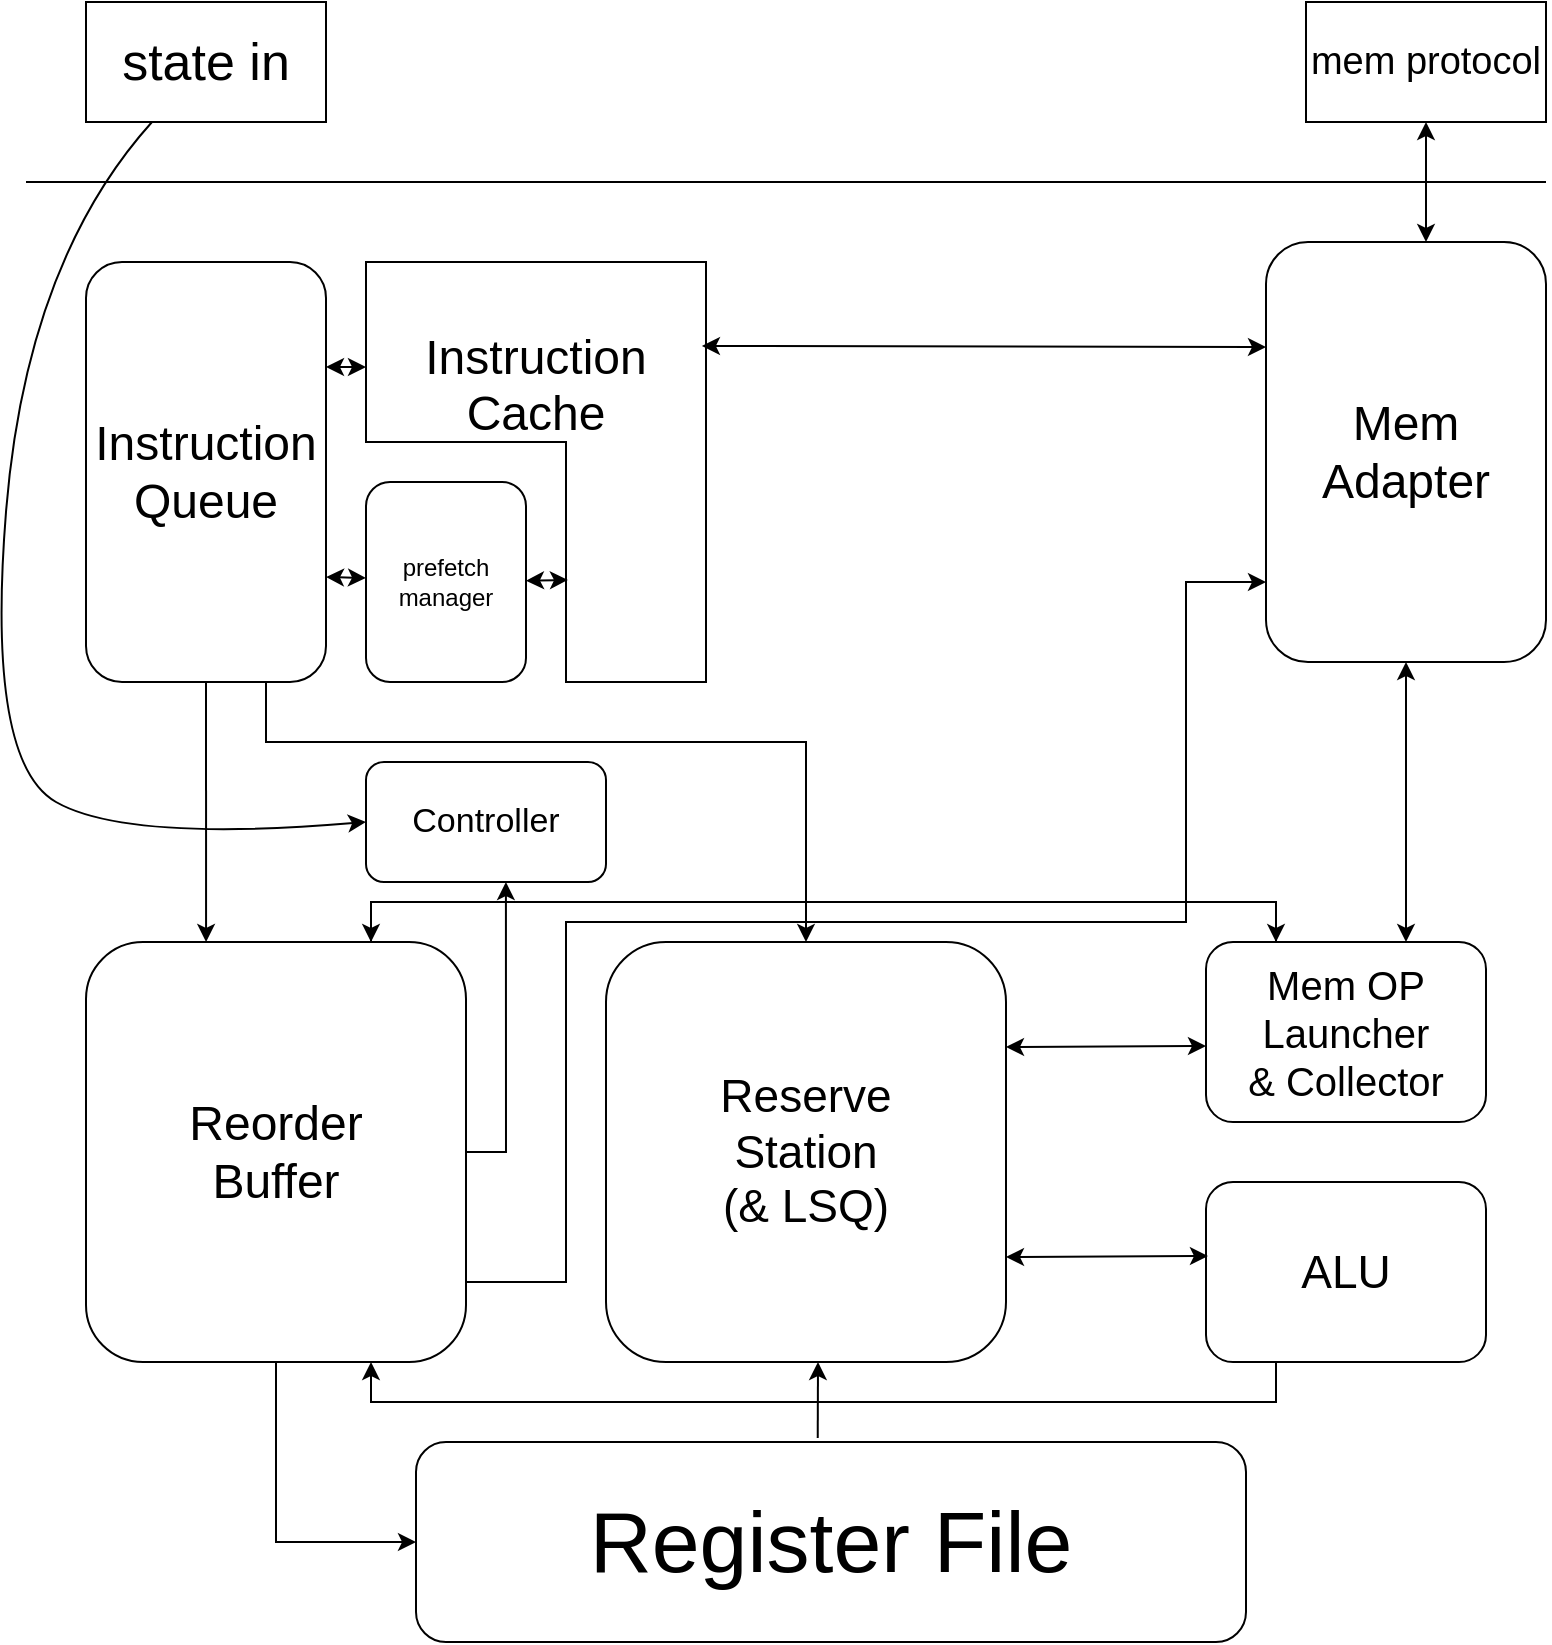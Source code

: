 <mxfile version="24.7.17">
  <diagram name="第 1 页" id="iemj97DH2D_WhGkwpFbf">
    <mxGraphModel dx="1114" dy="835" grid="1" gridSize="10" guides="1" tooltips="1" connect="1" arrows="1" fold="1" page="1" pageScale="1" pageWidth="827" pageHeight="1169" math="0" shadow="0">
      <root>
        <mxCell id="0" />
        <mxCell id="1" parent="0" />
        <mxCell id="u90klc2od0r6vchqG8dV-1" value="&lt;font style=&quot;font-size: 26px;&quot;&gt;state in&lt;/font&gt;" style="rounded=0;whiteSpace=wrap;html=1;" parent="1" vertex="1">
          <mxGeometry x="70" y="70" width="120" height="60" as="geometry" />
        </mxCell>
        <mxCell id="u90klc2od0r6vchqG8dV-2" value="&lt;font style=&quot;font-size: 19px;&quot;&gt;mem protocol&lt;/font&gt;" style="rounded=0;whiteSpace=wrap;html=1;" parent="1" vertex="1">
          <mxGeometry x="680" y="70" width="120" height="60" as="geometry" />
        </mxCell>
        <mxCell id="38PQO6Y5TXRK7xI3_CnA-32" style="edgeStyle=orthogonalEdgeStyle;rounded=0;orthogonalLoop=1;jettySize=auto;html=1;exitX=0.75;exitY=1;exitDx=0;exitDy=0;entryX=0.5;entryY=0;entryDx=0;entryDy=0;" edge="1" parent="1" source="38PQO6Y5TXRK7xI3_CnA-1" target="38PQO6Y5TXRK7xI3_CnA-18">
          <mxGeometry relative="1" as="geometry">
            <Array as="points">
              <mxPoint x="160" y="440" />
              <mxPoint x="430" y="440" />
            </Array>
          </mxGeometry>
        </mxCell>
        <mxCell id="38PQO6Y5TXRK7xI3_CnA-1" value="&lt;font style=&quot;font-size: 24px;&quot;&gt;Instruction&lt;br&gt;Queue&lt;/font&gt;" style="rounded=1;whiteSpace=wrap;html=1;" vertex="1" parent="1">
          <mxGeometry x="70" y="200" width="120" height="210" as="geometry" />
        </mxCell>
        <mxCell id="38PQO6Y5TXRK7xI3_CnA-3" value="" style="endArrow=none;html=1;rounded=0;" edge="1" parent="1">
          <mxGeometry width="50" height="50" relative="1" as="geometry">
            <mxPoint x="40" y="160" as="sourcePoint" />
            <mxPoint x="800" y="160" as="targetPoint" />
          </mxGeometry>
        </mxCell>
        <mxCell id="38PQO6Y5TXRK7xI3_CnA-5" value="&lt;font style=&quot;font-size: 24px;&quot;&gt;Mem&lt;br&gt;Adapter&lt;/font&gt;" style="rounded=1;whiteSpace=wrap;html=1;" vertex="1" parent="1">
          <mxGeometry x="660" y="190" width="140" height="210" as="geometry" />
        </mxCell>
        <mxCell id="38PQO6Y5TXRK7xI3_CnA-6" value="prefetch&lt;div&gt;manager&lt;/div&gt;" style="rounded=1;whiteSpace=wrap;html=1;" vertex="1" parent="1">
          <mxGeometry x="210" y="310" width="80" height="100" as="geometry" />
        </mxCell>
        <mxCell id="38PQO6Y5TXRK7xI3_CnA-7" value="&lt;font style=&quot;font-size: 24px;&quot;&gt;Instruction&lt;br&gt;Cache&lt;br&gt;&lt;br&gt;&lt;br&gt;&lt;br&gt;&lt;/font&gt;" style="shape=corner;whiteSpace=wrap;html=1;direction=south;dx=90;dy=70;" vertex="1" parent="1">
          <mxGeometry x="210" y="200" width="170" height="210" as="geometry" />
        </mxCell>
        <mxCell id="38PQO6Y5TXRK7xI3_CnA-8" value="" style="endArrow=classic;startArrow=classic;html=1;rounded=0;entryX=0;entryY=0.25;entryDx=0;entryDy=0;exitX=0.2;exitY=0.012;exitDx=0;exitDy=0;exitPerimeter=0;" edge="1" parent="1" source="38PQO6Y5TXRK7xI3_CnA-7" target="38PQO6Y5TXRK7xI3_CnA-5">
          <mxGeometry width="50" height="50" relative="1" as="geometry">
            <mxPoint x="380" y="520" as="sourcePoint" />
            <mxPoint x="430" y="470" as="targetPoint" />
          </mxGeometry>
        </mxCell>
        <mxCell id="38PQO6Y5TXRK7xI3_CnA-9" value="" style="endArrow=classic;startArrow=classic;html=1;rounded=0;exitX=1;exitY=0.25;exitDx=0;exitDy=0;entryX=0.25;entryY=1;entryDx=0;entryDy=0;entryPerimeter=0;" edge="1" parent="1" source="38PQO6Y5TXRK7xI3_CnA-1" target="38PQO6Y5TXRK7xI3_CnA-7">
          <mxGeometry width="50" height="50" relative="1" as="geometry">
            <mxPoint x="380" y="520" as="sourcePoint" />
            <mxPoint x="430" y="470" as="targetPoint" />
          </mxGeometry>
        </mxCell>
        <mxCell id="38PQO6Y5TXRK7xI3_CnA-10" value="" style="endArrow=classic;startArrow=classic;html=1;rounded=0;exitX=1;exitY=0.75;exitDx=0;exitDy=0;" edge="1" parent="1" source="38PQO6Y5TXRK7xI3_CnA-1">
          <mxGeometry width="50" height="50" relative="1" as="geometry">
            <mxPoint x="380" y="520" as="sourcePoint" />
            <mxPoint x="210" y="358" as="targetPoint" />
          </mxGeometry>
        </mxCell>
        <mxCell id="38PQO6Y5TXRK7xI3_CnA-11" value="" style="endArrow=classic;startArrow=classic;html=1;rounded=0;" edge="1" parent="1" source="38PQO6Y5TXRK7xI3_CnA-6" target="38PQO6Y5TXRK7xI3_CnA-7">
          <mxGeometry width="50" height="50" relative="1" as="geometry">
            <mxPoint x="280" y="480" as="sourcePoint" />
            <mxPoint x="430" y="470" as="targetPoint" />
          </mxGeometry>
        </mxCell>
        <mxCell id="38PQO6Y5TXRK7xI3_CnA-13" value="" style="endArrow=classic;startArrow=classic;html=1;rounded=0;entryX=0.757;entryY=0.406;entryDx=0;entryDy=0;entryPerimeter=0;" edge="1" parent="1" source="38PQO6Y5TXRK7xI3_CnA-6" target="38PQO6Y5TXRK7xI3_CnA-7">
          <mxGeometry width="50" height="50" relative="1" as="geometry">
            <mxPoint x="290" y="470" as="sourcePoint" />
            <mxPoint x="430" y="470" as="targetPoint" />
          </mxGeometry>
        </mxCell>
        <mxCell id="38PQO6Y5TXRK7xI3_CnA-14" value="" style="endArrow=classic;startArrow=classic;html=1;rounded=0;entryX=0.5;entryY=1;entryDx=0;entryDy=0;" edge="1" parent="1" target="u90klc2od0r6vchqG8dV-2">
          <mxGeometry width="50" height="50" relative="1" as="geometry">
            <mxPoint x="740" y="190" as="sourcePoint" />
            <mxPoint x="430" y="470" as="targetPoint" />
          </mxGeometry>
        </mxCell>
        <mxCell id="38PQO6Y5TXRK7xI3_CnA-15" value="&lt;font style=&quot;font-size: 17px;&quot;&gt;Controller&lt;/font&gt;" style="rounded=1;whiteSpace=wrap;html=1;" vertex="1" parent="1">
          <mxGeometry x="210" y="450" width="120" height="60" as="geometry" />
        </mxCell>
        <mxCell id="38PQO6Y5TXRK7xI3_CnA-16" value="" style="curved=1;endArrow=classic;html=1;rounded=0;entryX=0;entryY=0.5;entryDx=0;entryDy=0;" edge="1" parent="1" source="u90klc2od0r6vchqG8dV-1" target="38PQO6Y5TXRK7xI3_CnA-15">
          <mxGeometry width="50" height="50" relative="1" as="geometry">
            <mxPoint x="380" y="520" as="sourcePoint" />
            <mxPoint x="430" y="470" as="targetPoint" />
            <Array as="points">
              <mxPoint x="40" y="200" />
              <mxPoint x="20" y="450" />
              <mxPoint x="90" y="490" />
            </Array>
          </mxGeometry>
        </mxCell>
        <mxCell id="38PQO6Y5TXRK7xI3_CnA-25" style="edgeStyle=orthogonalEdgeStyle;rounded=0;orthogonalLoop=1;jettySize=auto;html=1;entryX=0;entryY=0.5;entryDx=0;entryDy=0;" edge="1" parent="1" source="38PQO6Y5TXRK7xI3_CnA-17" target="38PQO6Y5TXRK7xI3_CnA-21">
          <mxGeometry relative="1" as="geometry" />
        </mxCell>
        <mxCell id="38PQO6Y5TXRK7xI3_CnA-35" style="edgeStyle=orthogonalEdgeStyle;rounded=0;orthogonalLoop=1;jettySize=auto;html=1;exitX=0.75;exitY=0;exitDx=0;exitDy=0;entryX=0.25;entryY=0;entryDx=0;entryDy=0;" edge="1" parent="1" source="38PQO6Y5TXRK7xI3_CnA-17" target="38PQO6Y5TXRK7xI3_CnA-19">
          <mxGeometry relative="1" as="geometry">
            <Array as="points">
              <mxPoint x="213" y="520" />
              <mxPoint x="665" y="520" />
            </Array>
          </mxGeometry>
        </mxCell>
        <mxCell id="38PQO6Y5TXRK7xI3_CnA-39" style="edgeStyle=orthogonalEdgeStyle;rounded=0;orthogonalLoop=1;jettySize=auto;html=1;exitX=1;exitY=0.75;exitDx=0;exitDy=0;entryX=0;entryY=0.75;entryDx=0;entryDy=0;" edge="1" parent="1">
          <mxGeometry relative="1" as="geometry">
            <mxPoint x="260" y="710" as="sourcePoint" />
            <mxPoint x="660" y="360" as="targetPoint" />
            <Array as="points">
              <mxPoint x="310" y="710" />
              <mxPoint x="310" y="530" />
              <mxPoint x="620" y="530" />
              <mxPoint x="620" y="360" />
            </Array>
          </mxGeometry>
        </mxCell>
        <mxCell id="38PQO6Y5TXRK7xI3_CnA-17" value="&lt;font style=&quot;font-size: 24px;&quot;&gt;Reorder&lt;br&gt;Buffer&lt;/font&gt;" style="rounded=1;whiteSpace=wrap;html=1;" vertex="1" parent="1">
          <mxGeometry x="70" y="540" width="190" height="210" as="geometry" />
        </mxCell>
        <mxCell id="38PQO6Y5TXRK7xI3_CnA-18" value="&lt;font style=&quot;font-size: 23px;&quot;&gt;Reserve&lt;br&gt;Station&lt;br&gt;(&amp;amp; LSQ)&lt;/font&gt;" style="rounded=1;whiteSpace=wrap;html=1;" vertex="1" parent="1">
          <mxGeometry x="330" y="540" width="200" height="210" as="geometry" />
        </mxCell>
        <mxCell id="38PQO6Y5TXRK7xI3_CnA-37" style="edgeStyle=orthogonalEdgeStyle;rounded=0;orthogonalLoop=1;jettySize=auto;html=1;exitX=0.25;exitY=0;exitDx=0;exitDy=0;entryX=0.75;entryY=0;entryDx=0;entryDy=0;" edge="1" parent="1" source="38PQO6Y5TXRK7xI3_CnA-19" target="38PQO6Y5TXRK7xI3_CnA-17">
          <mxGeometry relative="1" as="geometry" />
        </mxCell>
        <mxCell id="38PQO6Y5TXRK7xI3_CnA-19" value="&lt;font style=&quot;font-size: 20px;&quot;&gt;Mem OP&lt;br&gt;Launcher&lt;br&gt;&amp;amp; Collector&lt;/font&gt;" style="rounded=1;whiteSpace=wrap;html=1;" vertex="1" parent="1">
          <mxGeometry x="630" y="540" width="140" height="90" as="geometry" />
        </mxCell>
        <mxCell id="38PQO6Y5TXRK7xI3_CnA-36" style="edgeStyle=orthogonalEdgeStyle;rounded=0;orthogonalLoop=1;jettySize=auto;html=1;exitX=0.25;exitY=1;exitDx=0;exitDy=0;entryX=0.75;entryY=1;entryDx=0;entryDy=0;" edge="1" parent="1" source="38PQO6Y5TXRK7xI3_CnA-20" target="38PQO6Y5TXRK7xI3_CnA-17">
          <mxGeometry relative="1" as="geometry" />
        </mxCell>
        <mxCell id="38PQO6Y5TXRK7xI3_CnA-20" value="&lt;font style=&quot;font-size: 23px;&quot;&gt;ALU&lt;/font&gt;" style="rounded=1;whiteSpace=wrap;html=1;" vertex="1" parent="1">
          <mxGeometry x="630" y="660" width="140" height="90" as="geometry" />
        </mxCell>
        <mxCell id="38PQO6Y5TXRK7xI3_CnA-21" value="&lt;font style=&quot;font-size: 43px;&quot;&gt;Register File&lt;/font&gt;" style="rounded=1;whiteSpace=wrap;html=1;" vertex="1" parent="1">
          <mxGeometry x="235" y="790" width="415" height="100" as="geometry" />
        </mxCell>
        <mxCell id="38PQO6Y5TXRK7xI3_CnA-22" value="" style="endArrow=classic;startArrow=classic;html=1;rounded=0;entryX=0.5;entryY=1;entryDx=0;entryDy=0;" edge="1" parent="1" target="38PQO6Y5TXRK7xI3_CnA-5">
          <mxGeometry width="50" height="50" relative="1" as="geometry">
            <mxPoint x="730" y="540" as="sourcePoint" />
            <mxPoint x="430" y="480" as="targetPoint" />
          </mxGeometry>
        </mxCell>
        <mxCell id="38PQO6Y5TXRK7xI3_CnA-29" value="" style="endArrow=classic;html=1;rounded=0;exitX=0.484;exitY=-0.02;exitDx=0;exitDy=0;exitPerimeter=0;" edge="1" parent="1" source="38PQO6Y5TXRK7xI3_CnA-21">
          <mxGeometry width="50" height="50" relative="1" as="geometry">
            <mxPoint x="380" y="530" as="sourcePoint" />
            <mxPoint x="436" y="750" as="targetPoint" />
          </mxGeometry>
        </mxCell>
        <mxCell id="38PQO6Y5TXRK7xI3_CnA-31" value="" style="endArrow=classic;html=1;rounded=0;exitX=0.5;exitY=1;exitDx=0;exitDy=0;entryX=0.316;entryY=0;entryDx=0;entryDy=0;entryPerimeter=0;" edge="1" parent="1" source="38PQO6Y5TXRK7xI3_CnA-1" target="38PQO6Y5TXRK7xI3_CnA-17">
          <mxGeometry width="50" height="50" relative="1" as="geometry">
            <mxPoint x="380" y="530" as="sourcePoint" />
            <mxPoint x="430" y="480" as="targetPoint" />
          </mxGeometry>
        </mxCell>
        <mxCell id="38PQO6Y5TXRK7xI3_CnA-33" value="" style="endArrow=classic;startArrow=classic;html=1;rounded=0;exitX=1;exitY=0.25;exitDx=0;exitDy=0;" edge="1" parent="1" source="38PQO6Y5TXRK7xI3_CnA-18">
          <mxGeometry width="50" height="50" relative="1" as="geometry">
            <mxPoint x="380" y="530" as="sourcePoint" />
            <mxPoint x="630" y="592" as="targetPoint" />
          </mxGeometry>
        </mxCell>
        <mxCell id="38PQO6Y5TXRK7xI3_CnA-34" value="" style="endArrow=classic;startArrow=classic;html=1;rounded=0;exitX=1;exitY=0.75;exitDx=0;exitDy=0;entryX=0.007;entryY=0.411;entryDx=0;entryDy=0;entryPerimeter=0;" edge="1" parent="1" source="38PQO6Y5TXRK7xI3_CnA-18" target="38PQO6Y5TXRK7xI3_CnA-20">
          <mxGeometry width="50" height="50" relative="1" as="geometry">
            <mxPoint x="380" y="530" as="sourcePoint" />
            <mxPoint x="430" y="480" as="targetPoint" />
          </mxGeometry>
        </mxCell>
        <mxCell id="38PQO6Y5TXRK7xI3_CnA-38" style="edgeStyle=orthogonalEdgeStyle;rounded=0;orthogonalLoop=1;jettySize=auto;html=1;exitX=1;exitY=0.5;exitDx=0;exitDy=0;entryX=0.583;entryY=1;entryDx=0;entryDy=0;entryPerimeter=0;" edge="1" parent="1" source="38PQO6Y5TXRK7xI3_CnA-17" target="38PQO6Y5TXRK7xI3_CnA-15">
          <mxGeometry relative="1" as="geometry" />
        </mxCell>
      </root>
    </mxGraphModel>
  </diagram>
</mxfile>
